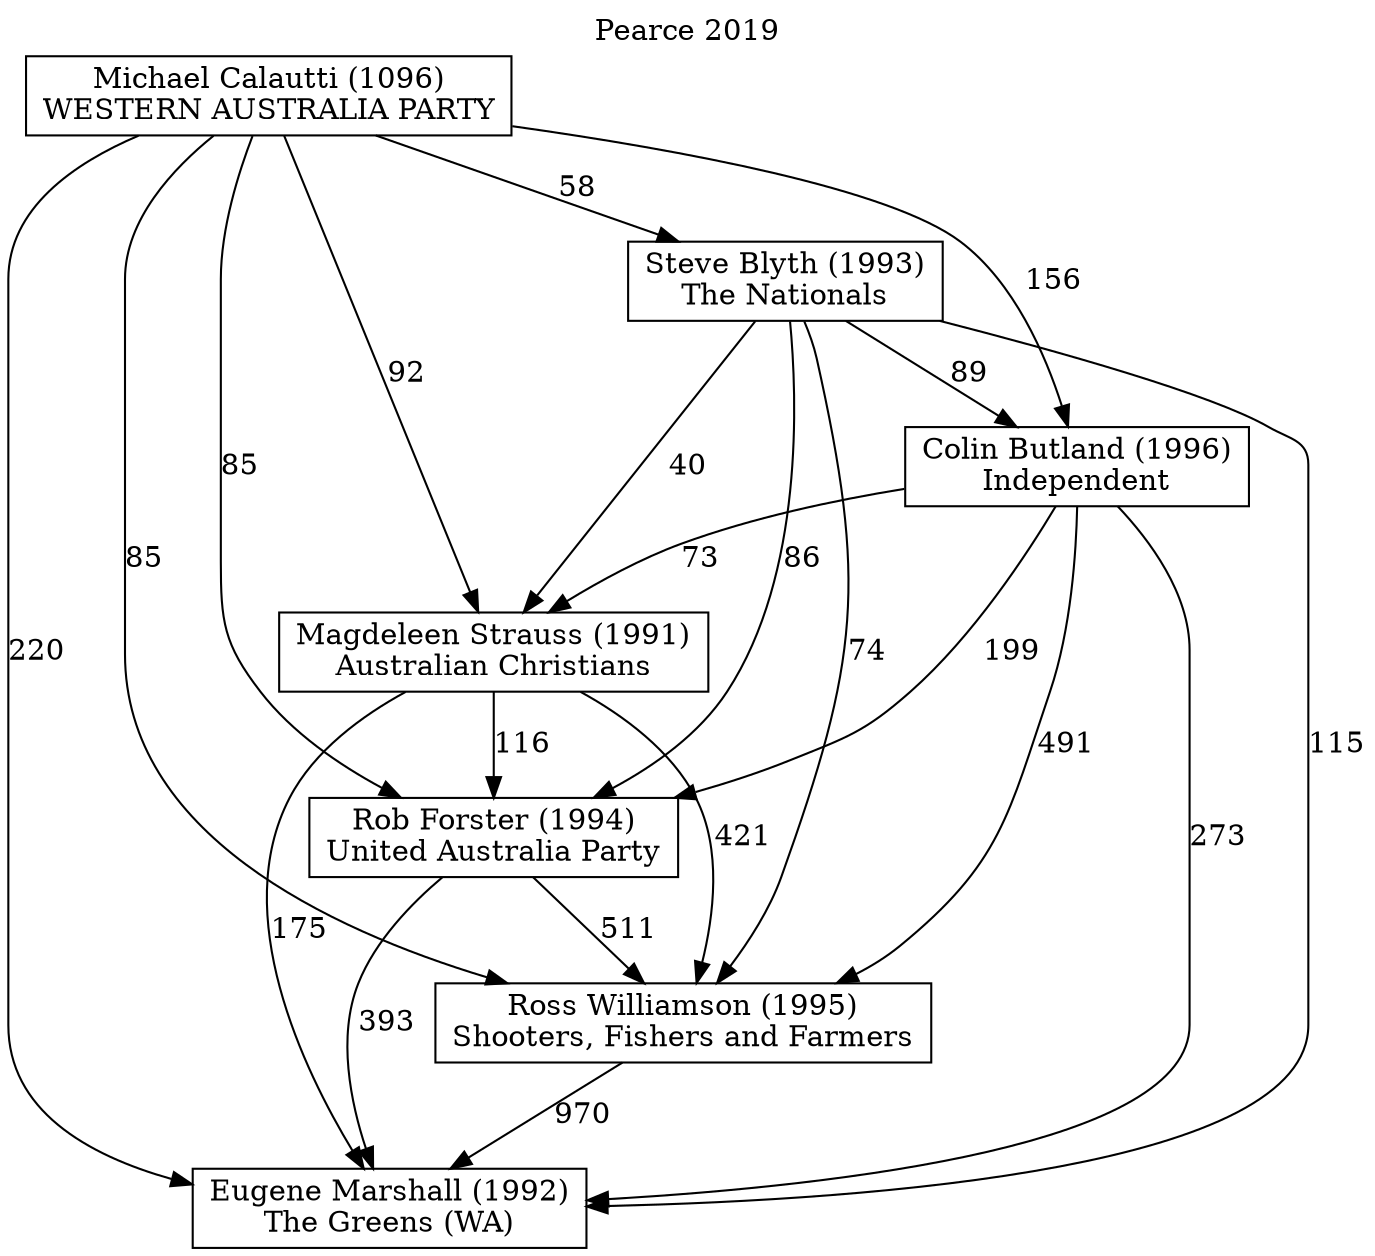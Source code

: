 // House preference flow
digraph "Eugene Marshall (1992)_Pearce_2019" {
	graph [label="Pearce 2019" labelloc=t]
	node [shape=box]
	"Eugene Marshall (1992)" [label="Eugene Marshall (1992)
The Greens (WA)"]
	"Ross Williamson (1995)" [label="Ross Williamson (1995)
Shooters, Fishers and Farmers"]
	"Rob Forster (1994)" [label="Rob Forster (1994)
United Australia Party"]
	"Magdeleen Strauss (1991)" [label="Magdeleen Strauss (1991)
Australian Christians"]
	"Colin Butland (1996)" [label="Colin Butland (1996)
Independent"]
	"Steve Blyth (1993)" [label="Steve Blyth (1993)
The Nationals"]
	"Michael Calautti (1096)" [label="Michael Calautti (1096)
WESTERN AUSTRALIA PARTY"]
	"Eugene Marshall (1992)" [label="Eugene Marshall (1992)
The Greens (WA)"]
	"Rob Forster (1994)" [label="Rob Forster (1994)
United Australia Party"]
	"Magdeleen Strauss (1991)" [label="Magdeleen Strauss (1991)
Australian Christians"]
	"Colin Butland (1996)" [label="Colin Butland (1996)
Independent"]
	"Steve Blyth (1993)" [label="Steve Blyth (1993)
The Nationals"]
	"Michael Calautti (1096)" [label="Michael Calautti (1096)
WESTERN AUSTRALIA PARTY"]
	"Eugene Marshall (1992)" [label="Eugene Marshall (1992)
The Greens (WA)"]
	"Magdeleen Strauss (1991)" [label="Magdeleen Strauss (1991)
Australian Christians"]
	"Colin Butland (1996)" [label="Colin Butland (1996)
Independent"]
	"Steve Blyth (1993)" [label="Steve Blyth (1993)
The Nationals"]
	"Michael Calautti (1096)" [label="Michael Calautti (1096)
WESTERN AUSTRALIA PARTY"]
	"Eugene Marshall (1992)" [label="Eugene Marshall (1992)
The Greens (WA)"]
	"Colin Butland (1996)" [label="Colin Butland (1996)
Independent"]
	"Steve Blyth (1993)" [label="Steve Blyth (1993)
The Nationals"]
	"Michael Calautti (1096)" [label="Michael Calautti (1096)
WESTERN AUSTRALIA PARTY"]
	"Eugene Marshall (1992)" [label="Eugene Marshall (1992)
The Greens (WA)"]
	"Steve Blyth (1993)" [label="Steve Blyth (1993)
The Nationals"]
	"Michael Calautti (1096)" [label="Michael Calautti (1096)
WESTERN AUSTRALIA PARTY"]
	"Eugene Marshall (1992)" [label="Eugene Marshall (1992)
The Greens (WA)"]
	"Michael Calautti (1096)" [label="Michael Calautti (1096)
WESTERN AUSTRALIA PARTY"]
	"Michael Calautti (1096)" [label="Michael Calautti (1096)
WESTERN AUSTRALIA PARTY"]
	"Steve Blyth (1993)" [label="Steve Blyth (1993)
The Nationals"]
	"Michael Calautti (1096)" [label="Michael Calautti (1096)
WESTERN AUSTRALIA PARTY"]
	"Michael Calautti (1096)" [label="Michael Calautti (1096)
WESTERN AUSTRALIA PARTY"]
	"Colin Butland (1996)" [label="Colin Butland (1996)
Independent"]
	"Steve Blyth (1993)" [label="Steve Blyth (1993)
The Nationals"]
	"Michael Calautti (1096)" [label="Michael Calautti (1096)
WESTERN AUSTRALIA PARTY"]
	"Colin Butland (1996)" [label="Colin Butland (1996)
Independent"]
	"Michael Calautti (1096)" [label="Michael Calautti (1096)
WESTERN AUSTRALIA PARTY"]
	"Michael Calautti (1096)" [label="Michael Calautti (1096)
WESTERN AUSTRALIA PARTY"]
	"Steve Blyth (1993)" [label="Steve Blyth (1993)
The Nationals"]
	"Michael Calautti (1096)" [label="Michael Calautti (1096)
WESTERN AUSTRALIA PARTY"]
	"Michael Calautti (1096)" [label="Michael Calautti (1096)
WESTERN AUSTRALIA PARTY"]
	"Magdeleen Strauss (1991)" [label="Magdeleen Strauss (1991)
Australian Christians"]
	"Colin Butland (1996)" [label="Colin Butland (1996)
Independent"]
	"Steve Blyth (1993)" [label="Steve Blyth (1993)
The Nationals"]
	"Michael Calautti (1096)" [label="Michael Calautti (1096)
WESTERN AUSTRALIA PARTY"]
	"Magdeleen Strauss (1991)" [label="Magdeleen Strauss (1991)
Australian Christians"]
	"Steve Blyth (1993)" [label="Steve Blyth (1993)
The Nationals"]
	"Michael Calautti (1096)" [label="Michael Calautti (1096)
WESTERN AUSTRALIA PARTY"]
	"Magdeleen Strauss (1991)" [label="Magdeleen Strauss (1991)
Australian Christians"]
	"Michael Calautti (1096)" [label="Michael Calautti (1096)
WESTERN AUSTRALIA PARTY"]
	"Michael Calautti (1096)" [label="Michael Calautti (1096)
WESTERN AUSTRALIA PARTY"]
	"Steve Blyth (1993)" [label="Steve Blyth (1993)
The Nationals"]
	"Michael Calautti (1096)" [label="Michael Calautti (1096)
WESTERN AUSTRALIA PARTY"]
	"Michael Calautti (1096)" [label="Michael Calautti (1096)
WESTERN AUSTRALIA PARTY"]
	"Colin Butland (1996)" [label="Colin Butland (1996)
Independent"]
	"Steve Blyth (1993)" [label="Steve Blyth (1993)
The Nationals"]
	"Michael Calautti (1096)" [label="Michael Calautti (1096)
WESTERN AUSTRALIA PARTY"]
	"Colin Butland (1996)" [label="Colin Butland (1996)
Independent"]
	"Michael Calautti (1096)" [label="Michael Calautti (1096)
WESTERN AUSTRALIA PARTY"]
	"Michael Calautti (1096)" [label="Michael Calautti (1096)
WESTERN AUSTRALIA PARTY"]
	"Steve Blyth (1993)" [label="Steve Blyth (1993)
The Nationals"]
	"Michael Calautti (1096)" [label="Michael Calautti (1096)
WESTERN AUSTRALIA PARTY"]
	"Michael Calautti (1096)" [label="Michael Calautti (1096)
WESTERN AUSTRALIA PARTY"]
	"Rob Forster (1994)" [label="Rob Forster (1994)
United Australia Party"]
	"Magdeleen Strauss (1991)" [label="Magdeleen Strauss (1991)
Australian Christians"]
	"Colin Butland (1996)" [label="Colin Butland (1996)
Independent"]
	"Steve Blyth (1993)" [label="Steve Blyth (1993)
The Nationals"]
	"Michael Calautti (1096)" [label="Michael Calautti (1096)
WESTERN AUSTRALIA PARTY"]
	"Rob Forster (1994)" [label="Rob Forster (1994)
United Australia Party"]
	"Colin Butland (1996)" [label="Colin Butland (1996)
Independent"]
	"Steve Blyth (1993)" [label="Steve Blyth (1993)
The Nationals"]
	"Michael Calautti (1096)" [label="Michael Calautti (1096)
WESTERN AUSTRALIA PARTY"]
	"Rob Forster (1994)" [label="Rob Forster (1994)
United Australia Party"]
	"Steve Blyth (1993)" [label="Steve Blyth (1993)
The Nationals"]
	"Michael Calautti (1096)" [label="Michael Calautti (1096)
WESTERN AUSTRALIA PARTY"]
	"Rob Forster (1994)" [label="Rob Forster (1994)
United Australia Party"]
	"Michael Calautti (1096)" [label="Michael Calautti (1096)
WESTERN AUSTRALIA PARTY"]
	"Michael Calautti (1096)" [label="Michael Calautti (1096)
WESTERN AUSTRALIA PARTY"]
	"Steve Blyth (1993)" [label="Steve Blyth (1993)
The Nationals"]
	"Michael Calautti (1096)" [label="Michael Calautti (1096)
WESTERN AUSTRALIA PARTY"]
	"Michael Calautti (1096)" [label="Michael Calautti (1096)
WESTERN AUSTRALIA PARTY"]
	"Colin Butland (1996)" [label="Colin Butland (1996)
Independent"]
	"Steve Blyth (1993)" [label="Steve Blyth (1993)
The Nationals"]
	"Michael Calautti (1096)" [label="Michael Calautti (1096)
WESTERN AUSTRALIA PARTY"]
	"Colin Butland (1996)" [label="Colin Butland (1996)
Independent"]
	"Michael Calautti (1096)" [label="Michael Calautti (1096)
WESTERN AUSTRALIA PARTY"]
	"Michael Calautti (1096)" [label="Michael Calautti (1096)
WESTERN AUSTRALIA PARTY"]
	"Steve Blyth (1993)" [label="Steve Blyth (1993)
The Nationals"]
	"Michael Calautti (1096)" [label="Michael Calautti (1096)
WESTERN AUSTRALIA PARTY"]
	"Michael Calautti (1096)" [label="Michael Calautti (1096)
WESTERN AUSTRALIA PARTY"]
	"Magdeleen Strauss (1991)" [label="Magdeleen Strauss (1991)
Australian Christians"]
	"Colin Butland (1996)" [label="Colin Butland (1996)
Independent"]
	"Steve Blyth (1993)" [label="Steve Blyth (1993)
The Nationals"]
	"Michael Calautti (1096)" [label="Michael Calautti (1096)
WESTERN AUSTRALIA PARTY"]
	"Magdeleen Strauss (1991)" [label="Magdeleen Strauss (1991)
Australian Christians"]
	"Steve Blyth (1993)" [label="Steve Blyth (1993)
The Nationals"]
	"Michael Calautti (1096)" [label="Michael Calautti (1096)
WESTERN AUSTRALIA PARTY"]
	"Magdeleen Strauss (1991)" [label="Magdeleen Strauss (1991)
Australian Christians"]
	"Michael Calautti (1096)" [label="Michael Calautti (1096)
WESTERN AUSTRALIA PARTY"]
	"Michael Calautti (1096)" [label="Michael Calautti (1096)
WESTERN AUSTRALIA PARTY"]
	"Steve Blyth (1993)" [label="Steve Blyth (1993)
The Nationals"]
	"Michael Calautti (1096)" [label="Michael Calautti (1096)
WESTERN AUSTRALIA PARTY"]
	"Michael Calautti (1096)" [label="Michael Calautti (1096)
WESTERN AUSTRALIA PARTY"]
	"Colin Butland (1996)" [label="Colin Butland (1996)
Independent"]
	"Steve Blyth (1993)" [label="Steve Blyth (1993)
The Nationals"]
	"Michael Calautti (1096)" [label="Michael Calautti (1096)
WESTERN AUSTRALIA PARTY"]
	"Colin Butland (1996)" [label="Colin Butland (1996)
Independent"]
	"Michael Calautti (1096)" [label="Michael Calautti (1096)
WESTERN AUSTRALIA PARTY"]
	"Michael Calautti (1096)" [label="Michael Calautti (1096)
WESTERN AUSTRALIA PARTY"]
	"Steve Blyth (1993)" [label="Steve Blyth (1993)
The Nationals"]
	"Michael Calautti (1096)" [label="Michael Calautti (1096)
WESTERN AUSTRALIA PARTY"]
	"Michael Calautti (1096)" [label="Michael Calautti (1096)
WESTERN AUSTRALIA PARTY"]
	"Ross Williamson (1995)" [label="Ross Williamson (1995)
Shooters, Fishers and Farmers"]
	"Rob Forster (1994)" [label="Rob Forster (1994)
United Australia Party"]
	"Magdeleen Strauss (1991)" [label="Magdeleen Strauss (1991)
Australian Christians"]
	"Colin Butland (1996)" [label="Colin Butland (1996)
Independent"]
	"Steve Blyth (1993)" [label="Steve Blyth (1993)
The Nationals"]
	"Michael Calautti (1096)" [label="Michael Calautti (1096)
WESTERN AUSTRALIA PARTY"]
	"Ross Williamson (1995)" [label="Ross Williamson (1995)
Shooters, Fishers and Farmers"]
	"Magdeleen Strauss (1991)" [label="Magdeleen Strauss (1991)
Australian Christians"]
	"Colin Butland (1996)" [label="Colin Butland (1996)
Independent"]
	"Steve Blyth (1993)" [label="Steve Blyth (1993)
The Nationals"]
	"Michael Calautti (1096)" [label="Michael Calautti (1096)
WESTERN AUSTRALIA PARTY"]
	"Ross Williamson (1995)" [label="Ross Williamson (1995)
Shooters, Fishers and Farmers"]
	"Colin Butland (1996)" [label="Colin Butland (1996)
Independent"]
	"Steve Blyth (1993)" [label="Steve Blyth (1993)
The Nationals"]
	"Michael Calautti (1096)" [label="Michael Calautti (1096)
WESTERN AUSTRALIA PARTY"]
	"Ross Williamson (1995)" [label="Ross Williamson (1995)
Shooters, Fishers and Farmers"]
	"Steve Blyth (1993)" [label="Steve Blyth (1993)
The Nationals"]
	"Michael Calautti (1096)" [label="Michael Calautti (1096)
WESTERN AUSTRALIA PARTY"]
	"Ross Williamson (1995)" [label="Ross Williamson (1995)
Shooters, Fishers and Farmers"]
	"Michael Calautti (1096)" [label="Michael Calautti (1096)
WESTERN AUSTRALIA PARTY"]
	"Michael Calautti (1096)" [label="Michael Calautti (1096)
WESTERN AUSTRALIA PARTY"]
	"Steve Blyth (1993)" [label="Steve Blyth (1993)
The Nationals"]
	"Michael Calautti (1096)" [label="Michael Calautti (1096)
WESTERN AUSTRALIA PARTY"]
	"Michael Calautti (1096)" [label="Michael Calautti (1096)
WESTERN AUSTRALIA PARTY"]
	"Colin Butland (1996)" [label="Colin Butland (1996)
Independent"]
	"Steve Blyth (1993)" [label="Steve Blyth (1993)
The Nationals"]
	"Michael Calautti (1096)" [label="Michael Calautti (1096)
WESTERN AUSTRALIA PARTY"]
	"Colin Butland (1996)" [label="Colin Butland (1996)
Independent"]
	"Michael Calautti (1096)" [label="Michael Calautti (1096)
WESTERN AUSTRALIA PARTY"]
	"Michael Calautti (1096)" [label="Michael Calautti (1096)
WESTERN AUSTRALIA PARTY"]
	"Steve Blyth (1993)" [label="Steve Blyth (1993)
The Nationals"]
	"Michael Calautti (1096)" [label="Michael Calautti (1096)
WESTERN AUSTRALIA PARTY"]
	"Michael Calautti (1096)" [label="Michael Calautti (1096)
WESTERN AUSTRALIA PARTY"]
	"Magdeleen Strauss (1991)" [label="Magdeleen Strauss (1991)
Australian Christians"]
	"Colin Butland (1996)" [label="Colin Butland (1996)
Independent"]
	"Steve Blyth (1993)" [label="Steve Blyth (1993)
The Nationals"]
	"Michael Calautti (1096)" [label="Michael Calautti (1096)
WESTERN AUSTRALIA PARTY"]
	"Magdeleen Strauss (1991)" [label="Magdeleen Strauss (1991)
Australian Christians"]
	"Steve Blyth (1993)" [label="Steve Blyth (1993)
The Nationals"]
	"Michael Calautti (1096)" [label="Michael Calautti (1096)
WESTERN AUSTRALIA PARTY"]
	"Magdeleen Strauss (1991)" [label="Magdeleen Strauss (1991)
Australian Christians"]
	"Michael Calautti (1096)" [label="Michael Calautti (1096)
WESTERN AUSTRALIA PARTY"]
	"Michael Calautti (1096)" [label="Michael Calautti (1096)
WESTERN AUSTRALIA PARTY"]
	"Steve Blyth (1993)" [label="Steve Blyth (1993)
The Nationals"]
	"Michael Calautti (1096)" [label="Michael Calautti (1096)
WESTERN AUSTRALIA PARTY"]
	"Michael Calautti (1096)" [label="Michael Calautti (1096)
WESTERN AUSTRALIA PARTY"]
	"Colin Butland (1996)" [label="Colin Butland (1996)
Independent"]
	"Steve Blyth (1993)" [label="Steve Blyth (1993)
The Nationals"]
	"Michael Calautti (1096)" [label="Michael Calautti (1096)
WESTERN AUSTRALIA PARTY"]
	"Colin Butland (1996)" [label="Colin Butland (1996)
Independent"]
	"Michael Calautti (1096)" [label="Michael Calautti (1096)
WESTERN AUSTRALIA PARTY"]
	"Michael Calautti (1096)" [label="Michael Calautti (1096)
WESTERN AUSTRALIA PARTY"]
	"Steve Blyth (1993)" [label="Steve Blyth (1993)
The Nationals"]
	"Michael Calautti (1096)" [label="Michael Calautti (1096)
WESTERN AUSTRALIA PARTY"]
	"Michael Calautti (1096)" [label="Michael Calautti (1096)
WESTERN AUSTRALIA PARTY"]
	"Rob Forster (1994)" [label="Rob Forster (1994)
United Australia Party"]
	"Magdeleen Strauss (1991)" [label="Magdeleen Strauss (1991)
Australian Christians"]
	"Colin Butland (1996)" [label="Colin Butland (1996)
Independent"]
	"Steve Blyth (1993)" [label="Steve Blyth (1993)
The Nationals"]
	"Michael Calautti (1096)" [label="Michael Calautti (1096)
WESTERN AUSTRALIA PARTY"]
	"Rob Forster (1994)" [label="Rob Forster (1994)
United Australia Party"]
	"Colin Butland (1996)" [label="Colin Butland (1996)
Independent"]
	"Steve Blyth (1993)" [label="Steve Blyth (1993)
The Nationals"]
	"Michael Calautti (1096)" [label="Michael Calautti (1096)
WESTERN AUSTRALIA PARTY"]
	"Rob Forster (1994)" [label="Rob Forster (1994)
United Australia Party"]
	"Steve Blyth (1993)" [label="Steve Blyth (1993)
The Nationals"]
	"Michael Calautti (1096)" [label="Michael Calautti (1096)
WESTERN AUSTRALIA PARTY"]
	"Rob Forster (1994)" [label="Rob Forster (1994)
United Australia Party"]
	"Michael Calautti (1096)" [label="Michael Calautti (1096)
WESTERN AUSTRALIA PARTY"]
	"Michael Calautti (1096)" [label="Michael Calautti (1096)
WESTERN AUSTRALIA PARTY"]
	"Steve Blyth (1993)" [label="Steve Blyth (1993)
The Nationals"]
	"Michael Calautti (1096)" [label="Michael Calautti (1096)
WESTERN AUSTRALIA PARTY"]
	"Michael Calautti (1096)" [label="Michael Calautti (1096)
WESTERN AUSTRALIA PARTY"]
	"Colin Butland (1996)" [label="Colin Butland (1996)
Independent"]
	"Steve Blyth (1993)" [label="Steve Blyth (1993)
The Nationals"]
	"Michael Calautti (1096)" [label="Michael Calautti (1096)
WESTERN AUSTRALIA PARTY"]
	"Colin Butland (1996)" [label="Colin Butland (1996)
Independent"]
	"Michael Calautti (1096)" [label="Michael Calautti (1096)
WESTERN AUSTRALIA PARTY"]
	"Michael Calautti (1096)" [label="Michael Calautti (1096)
WESTERN AUSTRALIA PARTY"]
	"Steve Blyth (1993)" [label="Steve Blyth (1993)
The Nationals"]
	"Michael Calautti (1096)" [label="Michael Calautti (1096)
WESTERN AUSTRALIA PARTY"]
	"Michael Calautti (1096)" [label="Michael Calautti (1096)
WESTERN AUSTRALIA PARTY"]
	"Magdeleen Strauss (1991)" [label="Magdeleen Strauss (1991)
Australian Christians"]
	"Colin Butland (1996)" [label="Colin Butland (1996)
Independent"]
	"Steve Blyth (1993)" [label="Steve Blyth (1993)
The Nationals"]
	"Michael Calautti (1096)" [label="Michael Calautti (1096)
WESTERN AUSTRALIA PARTY"]
	"Magdeleen Strauss (1991)" [label="Magdeleen Strauss (1991)
Australian Christians"]
	"Steve Blyth (1993)" [label="Steve Blyth (1993)
The Nationals"]
	"Michael Calautti (1096)" [label="Michael Calautti (1096)
WESTERN AUSTRALIA PARTY"]
	"Magdeleen Strauss (1991)" [label="Magdeleen Strauss (1991)
Australian Christians"]
	"Michael Calautti (1096)" [label="Michael Calautti (1096)
WESTERN AUSTRALIA PARTY"]
	"Michael Calautti (1096)" [label="Michael Calautti (1096)
WESTERN AUSTRALIA PARTY"]
	"Steve Blyth (1993)" [label="Steve Blyth (1993)
The Nationals"]
	"Michael Calautti (1096)" [label="Michael Calautti (1096)
WESTERN AUSTRALIA PARTY"]
	"Michael Calautti (1096)" [label="Michael Calautti (1096)
WESTERN AUSTRALIA PARTY"]
	"Colin Butland (1996)" [label="Colin Butland (1996)
Independent"]
	"Steve Blyth (1993)" [label="Steve Blyth (1993)
The Nationals"]
	"Michael Calautti (1096)" [label="Michael Calautti (1096)
WESTERN AUSTRALIA PARTY"]
	"Colin Butland (1996)" [label="Colin Butland (1996)
Independent"]
	"Michael Calautti (1096)" [label="Michael Calautti (1096)
WESTERN AUSTRALIA PARTY"]
	"Michael Calautti (1096)" [label="Michael Calautti (1096)
WESTERN AUSTRALIA PARTY"]
	"Steve Blyth (1993)" [label="Steve Blyth (1993)
The Nationals"]
	"Michael Calautti (1096)" [label="Michael Calautti (1096)
WESTERN AUSTRALIA PARTY"]
	"Michael Calautti (1096)" [label="Michael Calautti (1096)
WESTERN AUSTRALIA PARTY"]
	"Ross Williamson (1995)" -> "Eugene Marshall (1992)" [label=970]
	"Rob Forster (1994)" -> "Ross Williamson (1995)" [label=511]
	"Magdeleen Strauss (1991)" -> "Rob Forster (1994)" [label=116]
	"Colin Butland (1996)" -> "Magdeleen Strauss (1991)" [label=73]
	"Steve Blyth (1993)" -> "Colin Butland (1996)" [label=89]
	"Michael Calautti (1096)" -> "Steve Blyth (1993)" [label=58]
	"Rob Forster (1994)" -> "Eugene Marshall (1992)" [label=393]
	"Magdeleen Strauss (1991)" -> "Eugene Marshall (1992)" [label=175]
	"Colin Butland (1996)" -> "Eugene Marshall (1992)" [label=273]
	"Steve Blyth (1993)" -> "Eugene Marshall (1992)" [label=115]
	"Michael Calautti (1096)" -> "Eugene Marshall (1992)" [label=220]
	"Michael Calautti (1096)" -> "Colin Butland (1996)" [label=156]
	"Steve Blyth (1993)" -> "Magdeleen Strauss (1991)" [label=40]
	"Michael Calautti (1096)" -> "Magdeleen Strauss (1991)" [label=92]
	"Colin Butland (1996)" -> "Rob Forster (1994)" [label=199]
	"Steve Blyth (1993)" -> "Rob Forster (1994)" [label=86]
	"Michael Calautti (1096)" -> "Rob Forster (1994)" [label=85]
	"Magdeleen Strauss (1991)" -> "Ross Williamson (1995)" [label=421]
	"Colin Butland (1996)" -> "Ross Williamson (1995)" [label=491]
	"Steve Blyth (1993)" -> "Ross Williamson (1995)" [label=74]
	"Michael Calautti (1096)" -> "Ross Williamson (1995)" [label=85]
}
